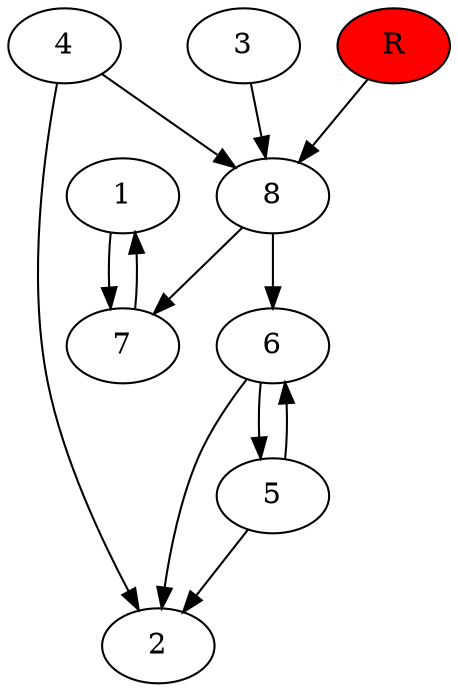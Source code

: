digraph prb35370 {
	1
	2
	3
	4
	5
	6
	7
	8
	R [fillcolor="#ff0000" style=filled]
	1 -> 7
	3 -> 8
	4 -> 2
	4 -> 8
	5 -> 2
	5 -> 6
	6 -> 2
	6 -> 5
	7 -> 1
	8 -> 6
	8 -> 7
	R -> 8
}
